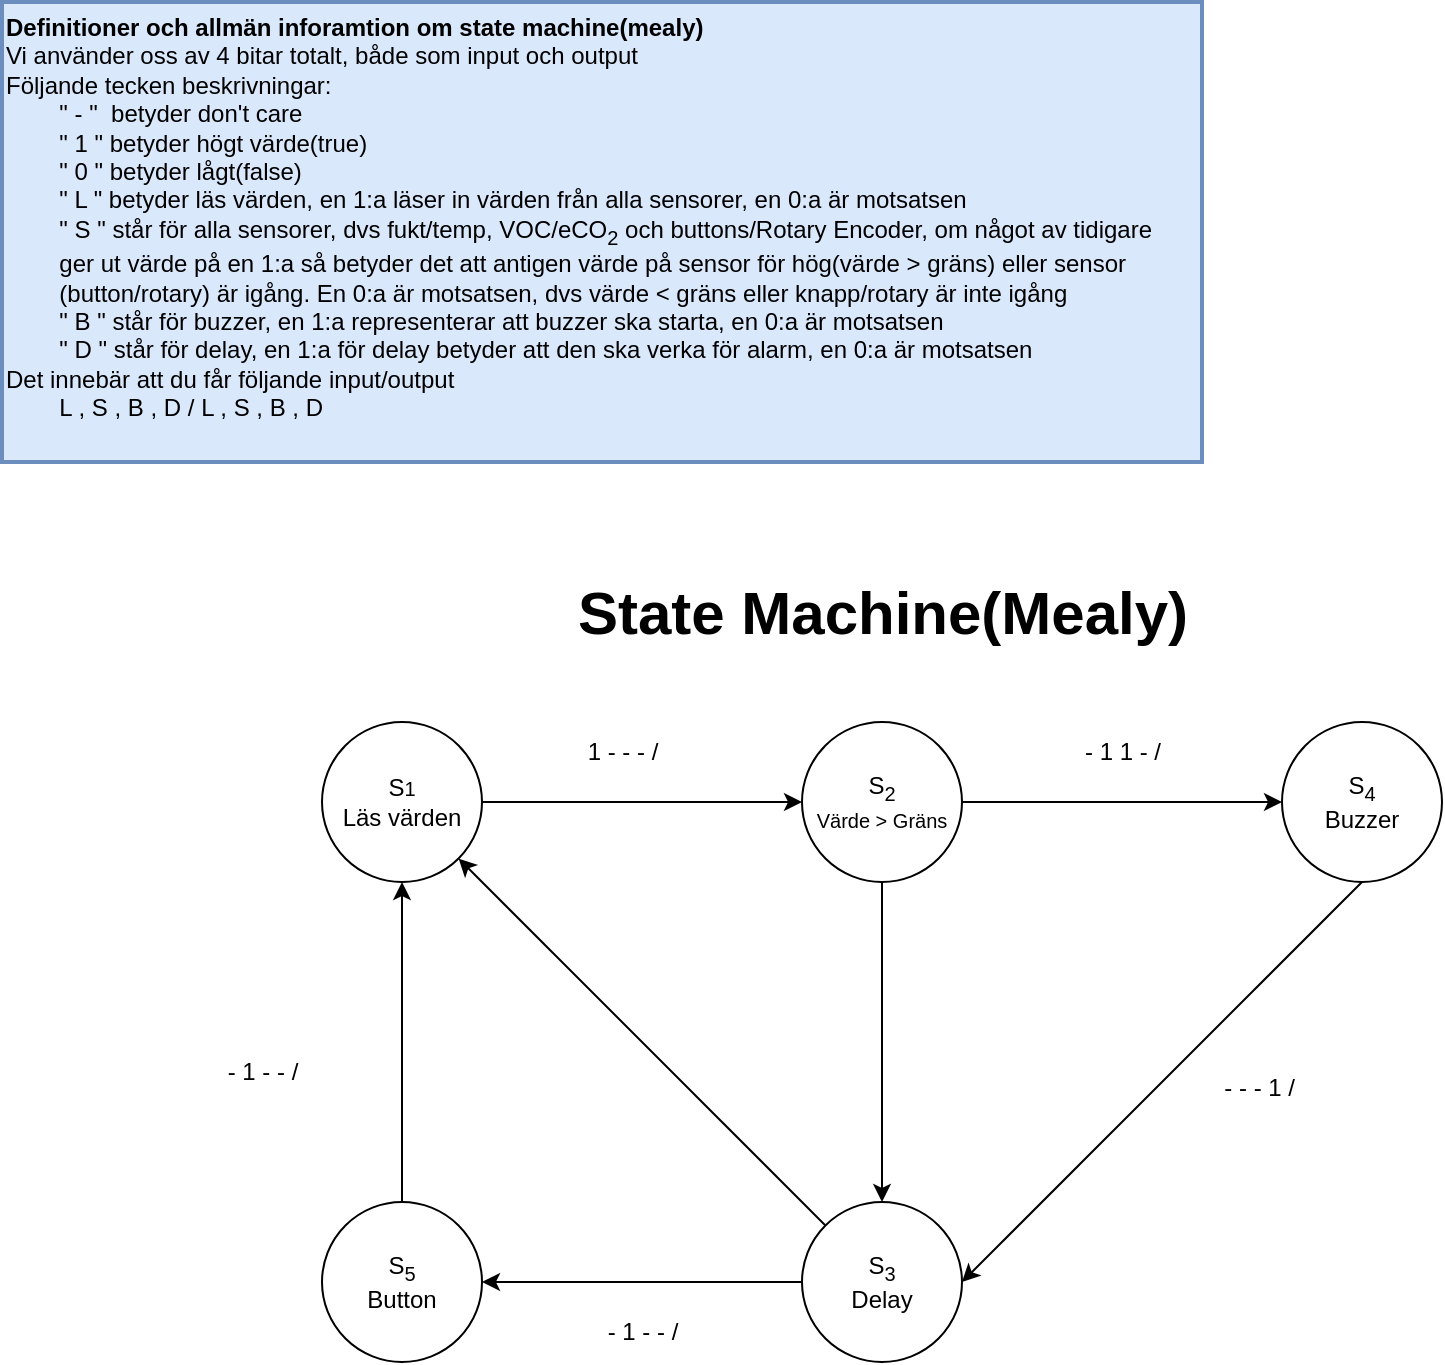 <mxfile>
    <diagram id="C5RBs43oDa-KdzZeNtuy" name="Page-1">
        <mxGraphModel dx="1611" dy="1745" grid="1" gridSize="10" guides="1" tooltips="1" connect="1" arrows="1" fold="1" page="1" pageScale="1" pageWidth="827" pageHeight="1169" math="0" shadow="0">
            <root>
                <mxCell id="WIyWlLk6GJQsqaUBKTNV-0"/>
                <mxCell id="WIyWlLk6GJQsqaUBKTNV-1" parent="WIyWlLk6GJQsqaUBKTNV-0"/>
                <mxCell id="euGNU8yXRifYHOfMBaxw-0" value="S&lt;sub&gt;5&lt;/sub&gt;&lt;div&gt;Button&lt;/div&gt;" style="ellipse;whiteSpace=wrap;html=1;aspect=fixed;" parent="WIyWlLk6GJQsqaUBKTNV-1" vertex="1">
                    <mxGeometry x="160" y="600" width="80" height="80" as="geometry"/>
                </mxCell>
                <mxCell id="euGNU8yXRifYHOfMBaxw-1" value="S&lt;span style=&quot;font-size: 10px;&quot;&gt;1&lt;/span&gt;&lt;div&gt;Läs värden&lt;/div&gt;" style="ellipse;whiteSpace=wrap;html=1;aspect=fixed;" parent="WIyWlLk6GJQsqaUBKTNV-1" vertex="1">
                    <mxGeometry x="160" y="360" width="80" height="80" as="geometry"/>
                </mxCell>
                <mxCell id="euGNU8yXRifYHOfMBaxw-2" value="S&lt;sub&gt;3&lt;/sub&gt;&lt;div&gt;Delay&lt;/div&gt;" style="ellipse;whiteSpace=wrap;html=1;aspect=fixed;" parent="WIyWlLk6GJQsqaUBKTNV-1" vertex="1">
                    <mxGeometry x="400" y="600" width="80" height="80" as="geometry"/>
                </mxCell>
                <mxCell id="euGNU8yXRifYHOfMBaxw-3" value="S&lt;sub&gt;4&lt;/sub&gt;&lt;div&gt;Buzzer&lt;/div&gt;" style="ellipse;whiteSpace=wrap;html=1;aspect=fixed;" parent="WIyWlLk6GJQsqaUBKTNV-1" vertex="1">
                    <mxGeometry x="640" y="360" width="80" height="80" as="geometry"/>
                </mxCell>
                <mxCell id="euGNU8yXRifYHOfMBaxw-4" value="S&lt;sub&gt;2&lt;/sub&gt;&lt;div&gt;&lt;font style=&quot;font-size: 10px;&quot;&gt;Värde &amp;gt; Gräns&lt;/font&gt;&lt;/div&gt;" style="ellipse;whiteSpace=wrap;html=1;aspect=fixed;" parent="WIyWlLk6GJQsqaUBKTNV-1" vertex="1">
                    <mxGeometry x="400" y="360" width="80" height="80" as="geometry"/>
                </mxCell>
                <mxCell id="euGNU8yXRifYHOfMBaxw-9" value="" style="endArrow=classic;html=1;rounded=0;exitX=0.5;exitY=1;exitDx=0;exitDy=0;entryX=1;entryY=0.5;entryDx=0;entryDy=0;" parent="WIyWlLk6GJQsqaUBKTNV-1" source="euGNU8yXRifYHOfMBaxw-3" target="euGNU8yXRifYHOfMBaxw-2" edge="1">
                    <mxGeometry relative="1" as="geometry">
                        <mxPoint x="420" y="510" as="sourcePoint"/>
                        <mxPoint x="580" y="510" as="targetPoint"/>
                    </mxGeometry>
                </mxCell>
                <mxCell id="euGNU8yXRifYHOfMBaxw-16" value="" style="endArrow=classic;html=1;rounded=0;exitX=1;exitY=0.5;exitDx=0;exitDy=0;entryX=0;entryY=0.5;entryDx=0;entryDy=0;" parent="WIyWlLk6GJQsqaUBKTNV-1" source="euGNU8yXRifYHOfMBaxw-1" target="euGNU8yXRifYHOfMBaxw-4" edge="1">
                    <mxGeometry relative="1" as="geometry">
                        <mxPoint x="540" y="500" as="sourcePoint"/>
                        <mxPoint x="700" y="500" as="targetPoint"/>
                    </mxGeometry>
                </mxCell>
                <mxCell id="euGNU8yXRifYHOfMBaxw-23" value="" style="endArrow=classic;html=1;rounded=0;exitX=0.5;exitY=1;exitDx=0;exitDy=0;entryX=0.5;entryY=0;entryDx=0;entryDy=0;" parent="WIyWlLk6GJQsqaUBKTNV-1" source="euGNU8yXRifYHOfMBaxw-4" target="euGNU8yXRifYHOfMBaxw-2" edge="1">
                    <mxGeometry relative="1" as="geometry">
                        <mxPoint x="540" y="500" as="sourcePoint"/>
                        <mxPoint x="700" y="500" as="targetPoint"/>
                    </mxGeometry>
                </mxCell>
                <mxCell id="euGNU8yXRifYHOfMBaxw-26" value="" style="endArrow=classic;html=1;rounded=0;exitX=1;exitY=0.5;exitDx=0;exitDy=0;entryX=0;entryY=0.5;entryDx=0;entryDy=0;" parent="WIyWlLk6GJQsqaUBKTNV-1" source="euGNU8yXRifYHOfMBaxw-4" target="euGNU8yXRifYHOfMBaxw-3" edge="1">
                    <mxGeometry relative="1" as="geometry">
                        <mxPoint x="540" y="500" as="sourcePoint"/>
                        <mxPoint x="700" y="500" as="targetPoint"/>
                    </mxGeometry>
                </mxCell>
                <mxCell id="euGNU8yXRifYHOfMBaxw-29" value="" style="endArrow=classic;html=1;rounded=0;exitX=0;exitY=0.5;exitDx=0;exitDy=0;entryX=1;entryY=0.5;entryDx=0;entryDy=0;" parent="WIyWlLk6GJQsqaUBKTNV-1" source="euGNU8yXRifYHOfMBaxw-2" target="euGNU8yXRifYHOfMBaxw-0" edge="1">
                    <mxGeometry relative="1" as="geometry">
                        <mxPoint x="540" y="500" as="sourcePoint"/>
                        <mxPoint x="700" y="500" as="targetPoint"/>
                    </mxGeometry>
                </mxCell>
                <mxCell id="euGNU8yXRifYHOfMBaxw-32" value="" style="endArrow=classic;html=1;rounded=0;entryX=0.5;entryY=1;entryDx=0;entryDy=0;" parent="WIyWlLk6GJQsqaUBKTNV-1" target="euGNU8yXRifYHOfMBaxw-1" edge="1">
                    <mxGeometry relative="1" as="geometry">
                        <mxPoint x="200" y="600" as="sourcePoint"/>
                        <mxPoint x="700" y="500" as="targetPoint"/>
                    </mxGeometry>
                </mxCell>
                <mxCell id="euGNU8yXRifYHOfMBaxw-35" value="" style="endArrow=classic;html=1;rounded=0;exitX=0;exitY=0;exitDx=0;exitDy=0;entryX=1;entryY=1;entryDx=0;entryDy=0;" parent="WIyWlLk6GJQsqaUBKTNV-1" source="euGNU8yXRifYHOfMBaxw-2" target="euGNU8yXRifYHOfMBaxw-1" edge="1">
                    <mxGeometry relative="1" as="geometry">
                        <mxPoint x="540" y="500" as="sourcePoint"/>
                        <mxPoint x="700" y="500" as="targetPoint"/>
                    </mxGeometry>
                </mxCell>
                <mxCell id="euGNU8yXRifYHOfMBaxw-43" value="&lt;b&gt;Definitioner och allmän inforamtion om state machine(mealy)&lt;/b&gt;&lt;div&gt;Vi använder oss av 4 bitar totalt, både som input och output&lt;/div&gt;&lt;div&gt;Följande tecken beskrivningar:&lt;/div&gt;&lt;div&gt;&lt;span style=&quot;white-space: pre;&quot;&gt;&#x9;&lt;/span&gt;&quot; - &quot;&amp;nbsp; betyder don&#39;t care&lt;br&gt;&lt;/div&gt;&lt;div&gt;&lt;span style=&quot;white-space: pre;&quot;&gt;&#x9;&lt;/span&gt;&quot; 1 &quot; betyder högt värde(true)&lt;br&gt;&lt;/div&gt;&lt;div&gt;&lt;span style=&quot;white-space: pre;&quot;&gt;&#x9;&lt;/span&gt;&quot; 0 &quot; betyder lågt(false)&lt;br&gt;&lt;/div&gt;&lt;div&gt;&lt;span style=&quot;white-space: pre;&quot;&gt;&#x9;&lt;/span&gt;&quot; L &quot; betyder läs värden, en 1:a läser in värden från alla sensorer, en 0:a är motsatsen&lt;br&gt;&lt;/div&gt;&lt;div&gt;&lt;span style=&quot;white-space: pre;&quot;&gt;&#x9;&lt;/span&gt;&quot; S &quot; står för alla sensorer, dvs fukt/temp, VOC/eCO&lt;sub&gt;2&lt;/sub&gt;&lt;span style=&quot;background-color: transparent; color: light-dark(rgb(0, 0, 0), rgb(255, 255, 255));&quot;&gt;&amp;nbsp;och buttons/Rotary Encoder, om något av tidigare&lt;/span&gt;&lt;/div&gt;&lt;div&gt;&lt;span style=&quot;background-color: transparent; color: light-dark(rgb(0, 0, 0), rgb(255, 255, 255));&quot;&gt;&lt;span style=&quot;white-space: pre;&quot;&gt;&#x9;&lt;/span&gt;ger ut värde på en 1:a så betyder det att antigen värde på sensor för hög(värde &amp;gt; gräns) eller sensor&lt;/span&gt;&lt;/div&gt;&lt;div&gt;&lt;span style=&quot;background-color: transparent; color: light-dark(rgb(0, 0, 0), rgb(255, 255, 255));&quot;&gt;&lt;span style=&quot;white-space: pre;&quot;&gt;&#x9;&lt;/span&gt;(button/rotary) är igång.&amp;nbsp;&lt;/span&gt;&lt;span style=&quot;background-color: transparent; color: light-dark(rgb(0, 0, 0), rgb(255, 255, 255));&quot;&gt;En 0:a är motsatsen, dvs värde &amp;lt; gräns eller knapp/rotary är inte igång&lt;/span&gt;&lt;/div&gt;&lt;div&gt;&lt;span style=&quot;background-color: transparent; color: light-dark(rgb(0, 0, 0), rgb(255, 255, 255));&quot;&gt;&lt;span style=&quot;white-space: pre;&quot;&gt;&#x9;&lt;/span&gt;&quot; B &quot; står för buzzer, en 1:a representerar att buzzer ska starta, en 0:a är motsatsen&lt;br&gt;&lt;/span&gt;&lt;/div&gt;&lt;div&gt;&lt;span style=&quot;background-color: transparent; color: light-dark(rgb(0, 0, 0), rgb(255, 255, 255));&quot;&gt;&lt;span style=&quot;white-space: pre;&quot;&gt;&#x9;&lt;/span&gt;&quot; D &quot; står för delay, en 1:a för delay betyder att den ska verka för alarm, en 0:a är motsatsen&lt;br&gt;&lt;/span&gt;&lt;/div&gt;&lt;div&gt;Det innebär att du får följande input/output&lt;/div&gt;&lt;div&gt;&lt;span style=&quot;white-space: pre;&quot;&gt;&#x9;&lt;/span&gt;L , S , B , D / L , S , B , D&lt;br&gt;&lt;/div&gt;&lt;div&gt;&lt;br&gt;&lt;/div&gt;" style="text;html=1;align=left;verticalAlign=middle;resizable=0;points=[];autosize=1;fillColor=#dae8fc;strokeColor=#6c8ebf;gradientColor=none;strokeWidth=2;perimeterSpacing=0;rounded=0;glass=0;shadow=0;" parent="WIyWlLk6GJQsqaUBKTNV-1" vertex="1">
                    <mxGeometry width="600" height="230" as="geometry"/>
                </mxCell>
                <mxCell id="euGNU8yXRifYHOfMBaxw-44" value="1 - - - /" style="text;html=1;align=center;verticalAlign=middle;resizable=0;points=[];autosize=1;strokeColor=none;fillColor=none;" parent="WIyWlLk6GJQsqaUBKTNV-1" vertex="1">
                    <mxGeometry x="280" y="360" width="60" height="30" as="geometry"/>
                </mxCell>
                <mxCell id="euGNU8yXRifYHOfMBaxw-45" value="- 1 1 - /" style="text;html=1;align=center;verticalAlign=middle;resizable=0;points=[];autosize=1;strokeColor=none;fillColor=none;" parent="WIyWlLk6GJQsqaUBKTNV-1" vertex="1">
                    <mxGeometry x="530" y="360" width="60" height="30" as="geometry"/>
                </mxCell>
                <mxCell id="euGNU8yXRifYHOfMBaxw-46" value="- - - 1 /&amp;nbsp;" style="text;html=1;align=center;verticalAlign=middle;resizable=0;points=[];autosize=1;strokeColor=none;fillColor=none;" parent="WIyWlLk6GJQsqaUBKTNV-1" vertex="1">
                    <mxGeometry x="600" y="528" width="60" height="30" as="geometry"/>
                </mxCell>
                <mxCell id="euGNU8yXRifYHOfMBaxw-47" value="- 1 - - /" style="text;html=1;align=center;verticalAlign=middle;resizable=0;points=[];autosize=1;strokeColor=none;fillColor=none;" parent="WIyWlLk6GJQsqaUBKTNV-1" vertex="1">
                    <mxGeometry x="290" y="650" width="60" height="30" as="geometry"/>
                </mxCell>
                <mxCell id="euGNU8yXRifYHOfMBaxw-50" value="- 1 - - /" style="text;html=1;align=center;verticalAlign=middle;resizable=0;points=[];autosize=1;strokeColor=none;fillColor=none;rotation=0;" parent="WIyWlLk6GJQsqaUBKTNV-1" vertex="1">
                    <mxGeometry x="100" y="520" width="60" height="30" as="geometry"/>
                </mxCell>
                <mxCell id="0" value="&lt;font style=&quot;font-size: 30px;&quot;&gt;&lt;b&gt;State Machine(Mealy)&lt;/b&gt;&lt;/font&gt;" style="text;html=1;align=center;verticalAlign=middle;resizable=0;points=[];autosize=1;strokeColor=none;fillColor=none;" vertex="1" parent="WIyWlLk6GJQsqaUBKTNV-1">
                    <mxGeometry x="275" y="280" width="330" height="50" as="geometry"/>
                </mxCell>
            </root>
        </mxGraphModel>
    </diagram>
</mxfile>